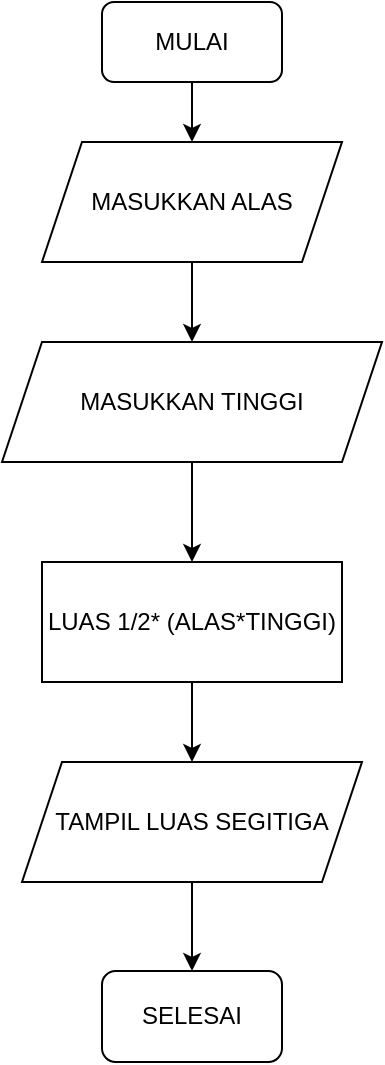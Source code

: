 <mxfile version="22.0.4" type="github">
  <diagram id="C5RBs43oDa-KdzZeNtuy" name="Page-1">
    <mxGraphModel dx="746" dy="459" grid="1" gridSize="10" guides="1" tooltips="1" connect="1" arrows="1" fold="1" page="1" pageScale="1" pageWidth="827" pageHeight="1169" math="0" shadow="0">
      <root>
        <mxCell id="WIyWlLk6GJQsqaUBKTNV-0" />
        <mxCell id="WIyWlLk6GJQsqaUBKTNV-1" parent="WIyWlLk6GJQsqaUBKTNV-0" />
        <mxCell id="40vbYMwxmTphR9dt7Mei-2" value="" style="edgeStyle=orthogonalEdgeStyle;rounded=0;orthogonalLoop=1;jettySize=auto;html=1;" edge="1" parent="WIyWlLk6GJQsqaUBKTNV-1" source="40vbYMwxmTphR9dt7Mei-0" target="40vbYMwxmTphR9dt7Mei-1">
          <mxGeometry relative="1" as="geometry" />
        </mxCell>
        <mxCell id="40vbYMwxmTphR9dt7Mei-0" value="MULAI" style="rounded=1;whiteSpace=wrap;html=1;" vertex="1" parent="WIyWlLk6GJQsqaUBKTNV-1">
          <mxGeometry x="360" y="40" width="90" height="40" as="geometry" />
        </mxCell>
        <mxCell id="40vbYMwxmTphR9dt7Mei-4" value="" style="edgeStyle=orthogonalEdgeStyle;rounded=0;orthogonalLoop=1;jettySize=auto;html=1;" edge="1" parent="WIyWlLk6GJQsqaUBKTNV-1" source="40vbYMwxmTphR9dt7Mei-1" target="40vbYMwxmTphR9dt7Mei-3">
          <mxGeometry relative="1" as="geometry" />
        </mxCell>
        <mxCell id="40vbYMwxmTphR9dt7Mei-1" value="MASUKKAN ALAS" style="shape=parallelogram;perimeter=parallelogramPerimeter;whiteSpace=wrap;html=1;fixedSize=1;" vertex="1" parent="WIyWlLk6GJQsqaUBKTNV-1">
          <mxGeometry x="330" y="110" width="150" height="60" as="geometry" />
        </mxCell>
        <mxCell id="40vbYMwxmTphR9dt7Mei-6" value="" style="edgeStyle=orthogonalEdgeStyle;rounded=0;orthogonalLoop=1;jettySize=auto;html=1;" edge="1" parent="WIyWlLk6GJQsqaUBKTNV-1" source="40vbYMwxmTphR9dt7Mei-3" target="40vbYMwxmTphR9dt7Mei-5">
          <mxGeometry relative="1" as="geometry" />
        </mxCell>
        <mxCell id="40vbYMwxmTphR9dt7Mei-3" value="MASUKKAN TINGGI" style="shape=parallelogram;perimeter=parallelogramPerimeter;whiteSpace=wrap;html=1;fixedSize=1;" vertex="1" parent="WIyWlLk6GJQsqaUBKTNV-1">
          <mxGeometry x="310" y="210" width="190" height="60" as="geometry" />
        </mxCell>
        <mxCell id="40vbYMwxmTphR9dt7Mei-8" value="" style="edgeStyle=orthogonalEdgeStyle;rounded=0;orthogonalLoop=1;jettySize=auto;html=1;" edge="1" parent="WIyWlLk6GJQsqaUBKTNV-1" source="40vbYMwxmTphR9dt7Mei-5" target="40vbYMwxmTphR9dt7Mei-7">
          <mxGeometry relative="1" as="geometry" />
        </mxCell>
        <mxCell id="40vbYMwxmTphR9dt7Mei-5" value="LUAS 1/2* (ALAS*TINGGI)" style="rounded=0;whiteSpace=wrap;html=1;" vertex="1" parent="WIyWlLk6GJQsqaUBKTNV-1">
          <mxGeometry x="330" y="320" width="150" height="60" as="geometry" />
        </mxCell>
        <mxCell id="40vbYMwxmTphR9dt7Mei-10" value="" style="edgeStyle=orthogonalEdgeStyle;rounded=0;orthogonalLoop=1;jettySize=auto;html=1;" edge="1" parent="WIyWlLk6GJQsqaUBKTNV-1" source="40vbYMwxmTphR9dt7Mei-7" target="40vbYMwxmTphR9dt7Mei-9">
          <mxGeometry relative="1" as="geometry" />
        </mxCell>
        <mxCell id="40vbYMwxmTphR9dt7Mei-7" value="TAMPIL LUAS SEGITIGA" style="shape=parallelogram;perimeter=parallelogramPerimeter;whiteSpace=wrap;html=1;fixedSize=1;rounded=0;" vertex="1" parent="WIyWlLk6GJQsqaUBKTNV-1">
          <mxGeometry x="320" y="420" width="170" height="60" as="geometry" />
        </mxCell>
        <mxCell id="40vbYMwxmTphR9dt7Mei-9" value="SELESAI" style="rounded=1;whiteSpace=wrap;html=1;" vertex="1" parent="WIyWlLk6GJQsqaUBKTNV-1">
          <mxGeometry x="360" y="524.5" width="90" height="45.5" as="geometry" />
        </mxCell>
      </root>
    </mxGraphModel>
  </diagram>
</mxfile>
